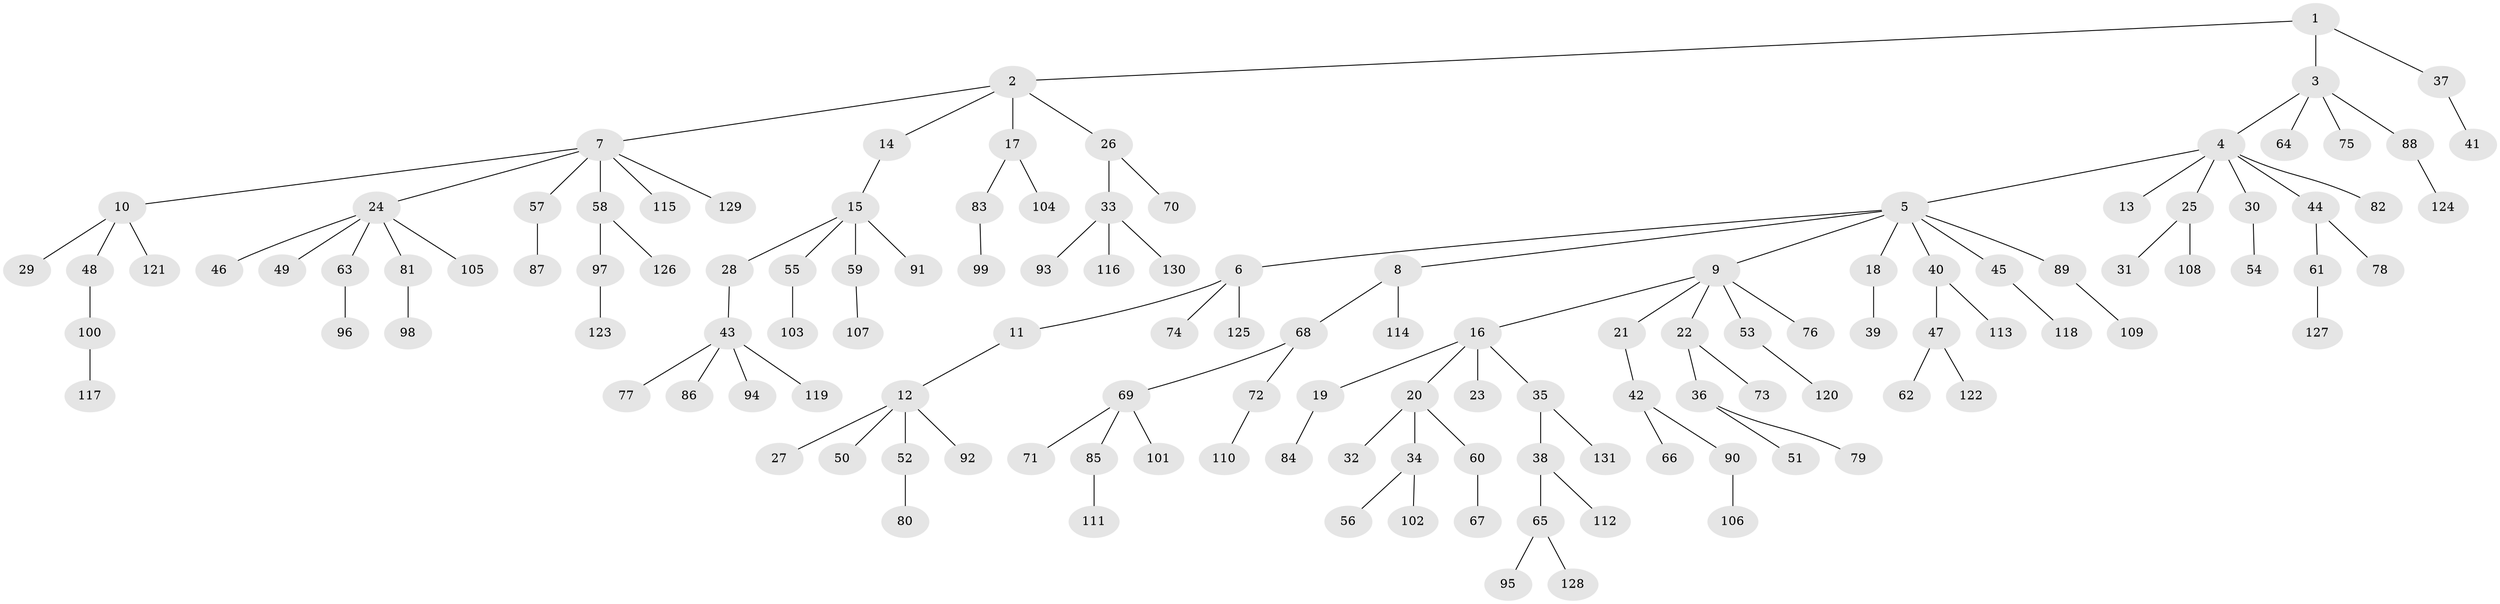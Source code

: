 // coarse degree distribution, {3: 0.09433962264150944, 5: 0.03773584905660377, 2: 0.33962264150943394, 6: 0.018867924528301886, 8: 0.018867924528301886, 4: 0.018867924528301886, 1: 0.4716981132075472}
// Generated by graph-tools (version 1.1) at 2025/51/03/04/25 22:51:39]
// undirected, 131 vertices, 130 edges
graph export_dot {
  node [color=gray90,style=filled];
  1;
  2;
  3;
  4;
  5;
  6;
  7;
  8;
  9;
  10;
  11;
  12;
  13;
  14;
  15;
  16;
  17;
  18;
  19;
  20;
  21;
  22;
  23;
  24;
  25;
  26;
  27;
  28;
  29;
  30;
  31;
  32;
  33;
  34;
  35;
  36;
  37;
  38;
  39;
  40;
  41;
  42;
  43;
  44;
  45;
  46;
  47;
  48;
  49;
  50;
  51;
  52;
  53;
  54;
  55;
  56;
  57;
  58;
  59;
  60;
  61;
  62;
  63;
  64;
  65;
  66;
  67;
  68;
  69;
  70;
  71;
  72;
  73;
  74;
  75;
  76;
  77;
  78;
  79;
  80;
  81;
  82;
  83;
  84;
  85;
  86;
  87;
  88;
  89;
  90;
  91;
  92;
  93;
  94;
  95;
  96;
  97;
  98;
  99;
  100;
  101;
  102;
  103;
  104;
  105;
  106;
  107;
  108;
  109;
  110;
  111;
  112;
  113;
  114;
  115;
  116;
  117;
  118;
  119;
  120;
  121;
  122;
  123;
  124;
  125;
  126;
  127;
  128;
  129;
  130;
  131;
  1 -- 2;
  1 -- 3;
  1 -- 37;
  2 -- 7;
  2 -- 14;
  2 -- 17;
  2 -- 26;
  3 -- 4;
  3 -- 64;
  3 -- 75;
  3 -- 88;
  4 -- 5;
  4 -- 13;
  4 -- 25;
  4 -- 30;
  4 -- 44;
  4 -- 82;
  5 -- 6;
  5 -- 8;
  5 -- 9;
  5 -- 18;
  5 -- 40;
  5 -- 45;
  5 -- 89;
  6 -- 11;
  6 -- 74;
  6 -- 125;
  7 -- 10;
  7 -- 24;
  7 -- 57;
  7 -- 58;
  7 -- 115;
  7 -- 129;
  8 -- 68;
  8 -- 114;
  9 -- 16;
  9 -- 21;
  9 -- 22;
  9 -- 53;
  9 -- 76;
  10 -- 29;
  10 -- 48;
  10 -- 121;
  11 -- 12;
  12 -- 27;
  12 -- 50;
  12 -- 52;
  12 -- 92;
  14 -- 15;
  15 -- 28;
  15 -- 55;
  15 -- 59;
  15 -- 91;
  16 -- 19;
  16 -- 20;
  16 -- 23;
  16 -- 35;
  17 -- 83;
  17 -- 104;
  18 -- 39;
  19 -- 84;
  20 -- 32;
  20 -- 34;
  20 -- 60;
  21 -- 42;
  22 -- 36;
  22 -- 73;
  24 -- 46;
  24 -- 49;
  24 -- 63;
  24 -- 81;
  24 -- 105;
  25 -- 31;
  25 -- 108;
  26 -- 33;
  26 -- 70;
  28 -- 43;
  30 -- 54;
  33 -- 93;
  33 -- 116;
  33 -- 130;
  34 -- 56;
  34 -- 102;
  35 -- 38;
  35 -- 131;
  36 -- 51;
  36 -- 79;
  37 -- 41;
  38 -- 65;
  38 -- 112;
  40 -- 47;
  40 -- 113;
  42 -- 66;
  42 -- 90;
  43 -- 77;
  43 -- 86;
  43 -- 94;
  43 -- 119;
  44 -- 61;
  44 -- 78;
  45 -- 118;
  47 -- 62;
  47 -- 122;
  48 -- 100;
  52 -- 80;
  53 -- 120;
  55 -- 103;
  57 -- 87;
  58 -- 97;
  58 -- 126;
  59 -- 107;
  60 -- 67;
  61 -- 127;
  63 -- 96;
  65 -- 95;
  65 -- 128;
  68 -- 69;
  68 -- 72;
  69 -- 71;
  69 -- 85;
  69 -- 101;
  72 -- 110;
  81 -- 98;
  83 -- 99;
  85 -- 111;
  88 -- 124;
  89 -- 109;
  90 -- 106;
  97 -- 123;
  100 -- 117;
}

